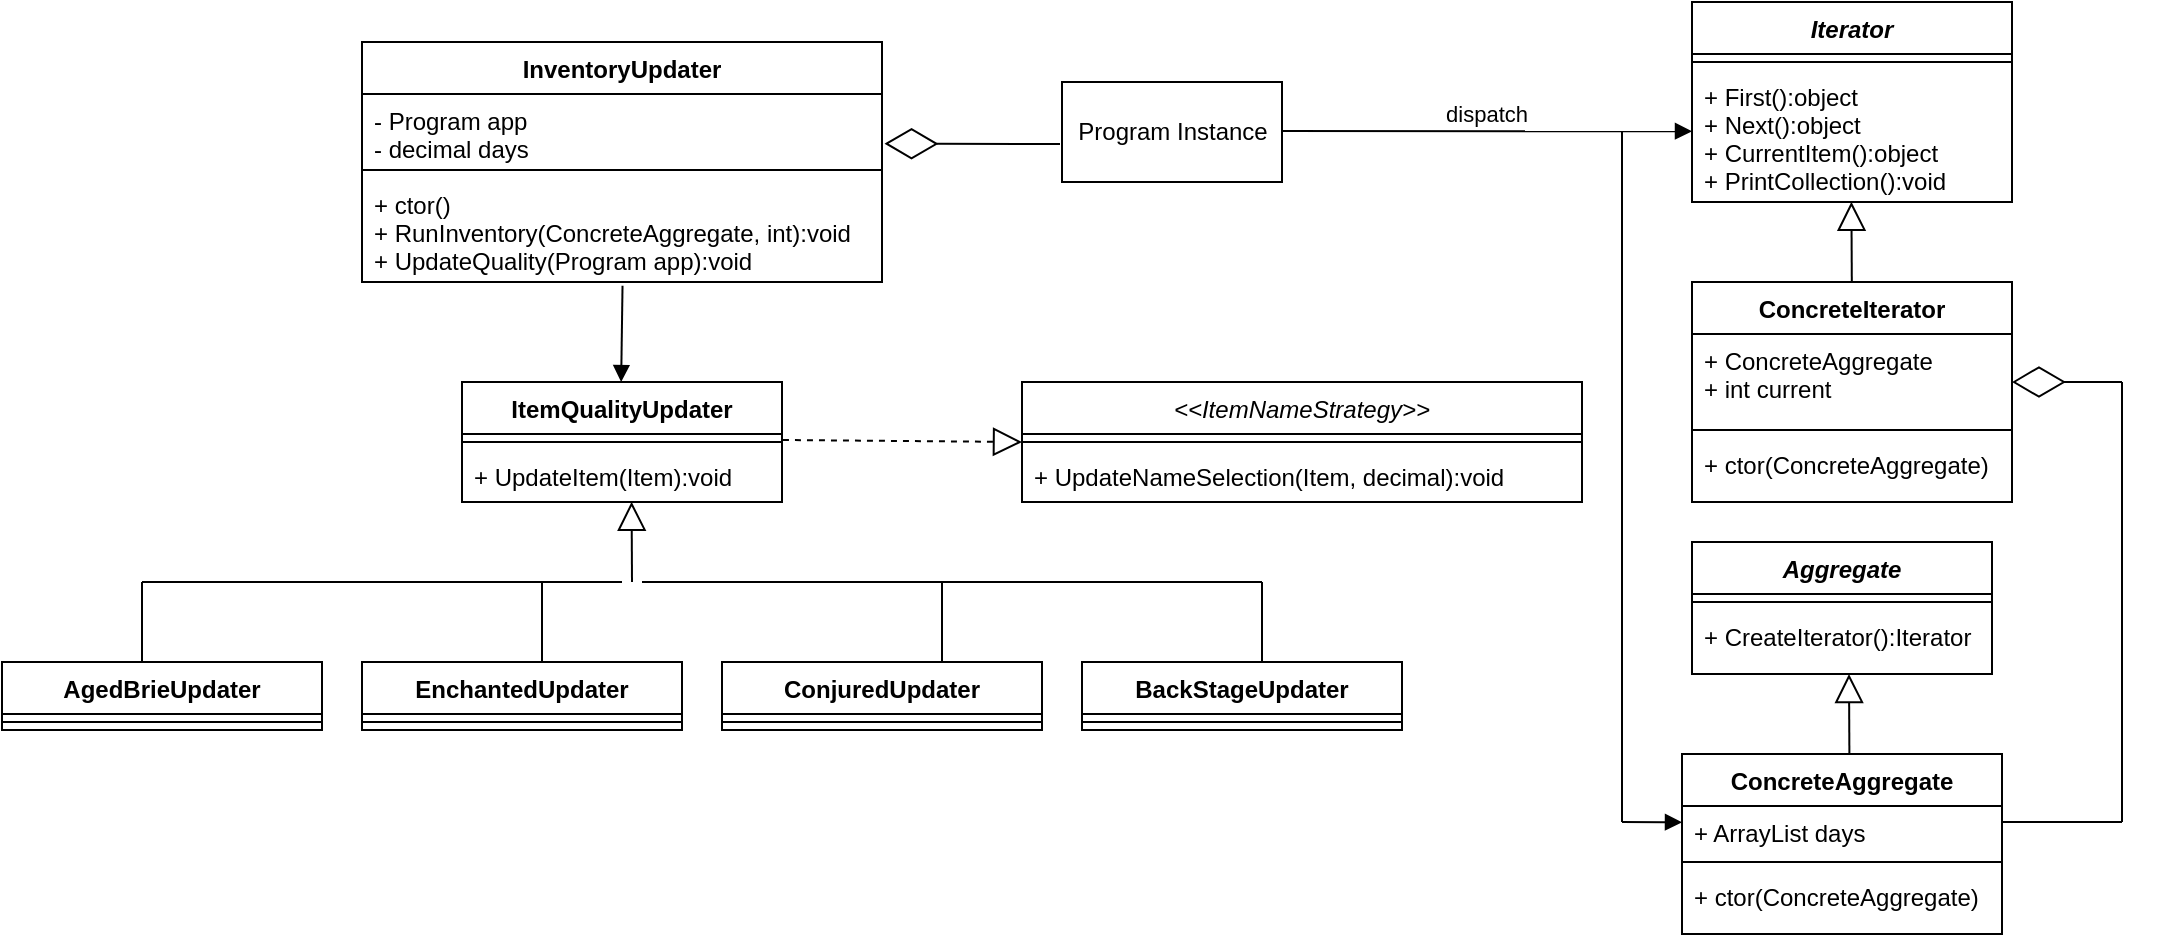 <mxfile version="13.6.0" type="device"><diagram name="Page-1" id="929967ad-93f9-6ef4-fab6-5d389245f69c"><mxGraphModel dx="3426.5" dy="896" grid="1" gridSize="10" guides="1" tooltips="1" connect="1" arrows="1" fold="1" page="1" pageScale="1.5" pageWidth="1169" pageHeight="826" background="none" math="0" shadow="0"><root><mxCell id="0" style=";html=1;"/><mxCell id="1" style=";html=1;" parent="0"/><mxCell id="CHT-XVDGqHUnLjQ5-N5q-19" value="" style="endArrow=block;dashed=1;endFill=0;endSize=12;html=1;exitX=1.003;exitY=0.375;exitDx=0;exitDy=0;exitPerimeter=0;" edge="1" parent="1" source="CHT-XVDGqHUnLjQ5-N5q-6"><mxGeometry width="160" relative="1" as="geometry"><mxPoint x="430" y="249.66" as="sourcePoint"/><mxPoint x="320" y="250" as="targetPoint"/></mxGeometry></mxCell><mxCell id="CHT-XVDGqHUnLjQ5-N5q-8" value="AgedBrieUpdater" style="swimlane;fontStyle=1;align=center;verticalAlign=top;childLayout=stackLayout;horizontal=1;startSize=26;horizontalStack=0;resizeParent=1;resizeParentMax=0;resizeLast=0;collapsible=1;marginBottom=0;" vertex="1" parent="1"><mxGeometry x="-190" y="360" width="160" height="34" as="geometry"/></mxCell><mxCell id="CHT-XVDGqHUnLjQ5-N5q-9" value="" style="line;strokeWidth=1;fillColor=none;align=left;verticalAlign=middle;spacingTop=-1;spacingLeft=3;spacingRight=3;rotatable=0;labelPosition=right;points=[];portConstraint=eastwest;" vertex="1" parent="CHT-XVDGqHUnLjQ5-N5q-8"><mxGeometry y="26" width="160" height="8" as="geometry"/></mxCell><mxCell id="CHT-XVDGqHUnLjQ5-N5q-11" value="EnchantedUpdater" style="swimlane;fontStyle=1;align=center;verticalAlign=top;childLayout=stackLayout;horizontal=1;startSize=26;horizontalStack=0;resizeParent=1;resizeParentMax=0;resizeLast=0;collapsible=1;marginBottom=0;" vertex="1" parent="1"><mxGeometry x="-10" y="360" width="160" height="34" as="geometry"/></mxCell><mxCell id="CHT-XVDGqHUnLjQ5-N5q-12" value="" style="line;strokeWidth=1;fillColor=none;align=left;verticalAlign=middle;spacingTop=-1;spacingLeft=3;spacingRight=3;rotatable=0;labelPosition=right;points=[];portConstraint=eastwest;" vertex="1" parent="CHT-XVDGqHUnLjQ5-N5q-11"><mxGeometry y="26" width="160" height="8" as="geometry"/></mxCell><mxCell id="CHT-XVDGqHUnLjQ5-N5q-14" value="ConjuredUpdater" style="swimlane;fontStyle=1;align=center;verticalAlign=top;childLayout=stackLayout;horizontal=1;startSize=26;horizontalStack=0;resizeParent=1;resizeParentMax=0;resizeLast=0;collapsible=1;marginBottom=0;" vertex="1" parent="1"><mxGeometry x="170" y="360" width="160" height="34" as="geometry"/></mxCell><mxCell id="CHT-XVDGqHUnLjQ5-N5q-15" value="" style="line;strokeWidth=1;fillColor=none;align=left;verticalAlign=middle;spacingTop=-1;spacingLeft=3;spacingRight=3;rotatable=0;labelPosition=right;points=[];portConstraint=eastwest;" vertex="1" parent="CHT-XVDGqHUnLjQ5-N5q-14"><mxGeometry y="26" width="160" height="8" as="geometry"/></mxCell><mxCell id="CHT-XVDGqHUnLjQ5-N5q-20" value="BackStageUpdater" style="swimlane;fontStyle=1;align=center;verticalAlign=top;childLayout=stackLayout;horizontal=1;startSize=26;horizontalStack=0;resizeParent=1;resizeParentMax=0;resizeLast=0;collapsible=1;marginBottom=0;" vertex="1" parent="1"><mxGeometry x="350" y="360" width="160" height="34" as="geometry"/></mxCell><mxCell id="CHT-XVDGqHUnLjQ5-N5q-21" value="" style="line;strokeWidth=1;fillColor=none;align=left;verticalAlign=middle;spacingTop=-1;spacingLeft=3;spacingRight=3;rotatable=0;labelPosition=right;points=[];portConstraint=eastwest;" vertex="1" parent="CHT-XVDGqHUnLjQ5-N5q-20"><mxGeometry y="26" width="160" height="8" as="geometry"/></mxCell><mxCell id="CHT-XVDGqHUnLjQ5-N5q-23" value="" style="endArrow=block;endFill=0;endSize=12;html=1;entryX=0.53;entryY=0.995;entryDx=0;entryDy=0;entryPerimeter=0;" edge="1" parent="1" target="CHT-XVDGqHUnLjQ5-N5q-7"><mxGeometry width="160" relative="1" as="geometry"><mxPoint x="125" y="320" as="sourcePoint"/><mxPoint x="350" y="320" as="targetPoint"/></mxGeometry></mxCell><mxCell id="CHT-XVDGqHUnLjQ5-N5q-5" value="ItemQualityUpdater" style="swimlane;fontStyle=1;align=center;verticalAlign=top;childLayout=stackLayout;horizontal=1;startSize=26;horizontalStack=0;resizeParent=1;resizeParentMax=0;resizeLast=0;collapsible=1;marginBottom=0;" vertex="1" parent="1"><mxGeometry x="40" y="220" width="160" height="60" as="geometry"/></mxCell><mxCell id="CHT-XVDGqHUnLjQ5-N5q-6" value="" style="line;strokeWidth=1;fillColor=none;align=left;verticalAlign=middle;spacingTop=-1;spacingLeft=3;spacingRight=3;rotatable=0;labelPosition=right;points=[];portConstraint=eastwest;" vertex="1" parent="CHT-XVDGqHUnLjQ5-N5q-5"><mxGeometry y="26" width="160" height="8" as="geometry"/></mxCell><mxCell id="CHT-XVDGqHUnLjQ5-N5q-7" value="+ UpdateItem(Item):void" style="text;strokeColor=none;fillColor=none;align=left;verticalAlign=top;spacingLeft=4;spacingRight=4;overflow=hidden;rotatable=0;points=[[0,0.5],[1,0.5]];portConstraint=eastwest;" vertex="1" parent="CHT-XVDGqHUnLjQ5-N5q-5"><mxGeometry y="34" width="160" height="26" as="geometry"/></mxCell><mxCell id="CHT-XVDGqHUnLjQ5-N5q-24" value="" style="html=1;verticalAlign=bottom;endArrow=none;endSize=8;endFill=0;" edge="1" parent="1"><mxGeometry relative="1" as="geometry"><mxPoint x="120" y="320" as="sourcePoint"/><mxPoint x="-120" y="320" as="targetPoint"/></mxGeometry></mxCell><mxCell id="CHT-XVDGqHUnLjQ5-N5q-25" value="" style="html=1;verticalAlign=bottom;endArrow=none;endSize=8;endFill=0;" edge="1" parent="1"><mxGeometry relative="1" as="geometry"><mxPoint x="440" y="320" as="sourcePoint"/><mxPoint x="130" y="320" as="targetPoint"/></mxGeometry></mxCell><mxCell id="CHT-XVDGqHUnLjQ5-N5q-27" value="" style="html=1;verticalAlign=bottom;endArrow=none;endSize=8;endFill=0;" edge="1" parent="1"><mxGeometry relative="1" as="geometry"><mxPoint x="-120" y="320" as="sourcePoint"/><mxPoint x="-120" y="360" as="targetPoint"/></mxGeometry></mxCell><mxCell id="CHT-XVDGqHUnLjQ5-N5q-28" value="" style="html=1;verticalAlign=bottom;endArrow=none;endSize=8;endFill=0;" edge="1" parent="1"><mxGeometry relative="1" as="geometry"><mxPoint x="80" y="320" as="sourcePoint"/><mxPoint x="80" y="360.0" as="targetPoint"/></mxGeometry></mxCell><mxCell id="CHT-XVDGqHUnLjQ5-N5q-29" value="" style="html=1;verticalAlign=bottom;endArrow=none;endSize=8;endFill=0;" edge="1" parent="1"><mxGeometry relative="1" as="geometry"><mxPoint x="280" y="320" as="sourcePoint"/><mxPoint x="280" y="360.0" as="targetPoint"/></mxGeometry></mxCell><mxCell id="CHT-XVDGqHUnLjQ5-N5q-30" value="" style="html=1;verticalAlign=bottom;endArrow=none;endSize=8;endFill=0;" edge="1" parent="1"><mxGeometry relative="1" as="geometry"><mxPoint x="440" y="320" as="sourcePoint"/><mxPoint x="440" y="360.0" as="targetPoint"/></mxGeometry></mxCell><mxCell id="CHT-XVDGqHUnLjQ5-N5q-38" value="" style="html=1;verticalAlign=bottom;endArrow=block;exitX=0.501;exitY=1.036;exitDx=0;exitDy=0;exitPerimeter=0;" edge="1" parent="1" source="CHT-XVDGqHUnLjQ5-N5q-37"><mxGeometry width="80" relative="1" as="geometry"><mxPoint x="120" y="160" as="sourcePoint"/><mxPoint x="119.58" y="220" as="targetPoint"/></mxGeometry></mxCell><mxCell id="CHT-XVDGqHUnLjQ5-N5q-34" value="InventoryUpdater" style="swimlane;fontStyle=1;align=center;verticalAlign=top;childLayout=stackLayout;horizontal=1;startSize=26;horizontalStack=0;resizeParent=1;resizeParentMax=0;resizeLast=0;collapsible=1;marginBottom=0;" vertex="1" parent="1"><mxGeometry x="-10" y="50" width="260" height="120" as="geometry"/></mxCell><mxCell id="CHT-XVDGqHUnLjQ5-N5q-35" value="- Program app&#10;- decimal days" style="text;strokeColor=none;fillColor=none;align=left;verticalAlign=top;spacingLeft=4;spacingRight=4;overflow=hidden;rotatable=0;points=[[0,0.5],[1,0.5]];portConstraint=eastwest;" vertex="1" parent="CHT-XVDGqHUnLjQ5-N5q-34"><mxGeometry y="26" width="260" height="34" as="geometry"/></mxCell><mxCell id="CHT-XVDGqHUnLjQ5-N5q-36" value="" style="line;strokeWidth=1;fillColor=none;align=left;verticalAlign=middle;spacingTop=-1;spacingLeft=3;spacingRight=3;rotatable=0;labelPosition=right;points=[];portConstraint=eastwest;" vertex="1" parent="CHT-XVDGqHUnLjQ5-N5q-34"><mxGeometry y="60" width="260" height="8" as="geometry"/></mxCell><mxCell id="CHT-XVDGqHUnLjQ5-N5q-37" value="+ ctor()&#10;+ RunInventory(ConcreteAggregate, int):void&#10;+ UpdateQuality(Program app):void" style="text;strokeColor=none;fillColor=none;align=left;verticalAlign=top;spacingLeft=4;spacingRight=4;overflow=hidden;rotatable=0;points=[[0,0.5],[1,0.5]];portConstraint=eastwest;" vertex="1" parent="CHT-XVDGqHUnLjQ5-N5q-34"><mxGeometry y="68" width="260" height="52" as="geometry"/></mxCell><mxCell id="CHT-XVDGqHUnLjQ5-N5q-1" value="&lt;&lt;ItemNameStrategy&gt;&gt;" style="swimlane;fontStyle=2;align=center;verticalAlign=top;childLayout=stackLayout;horizontal=1;startSize=26;horizontalStack=0;resizeParent=1;resizeParentMax=0;resizeLast=0;collapsible=1;marginBottom=0;" vertex="1" parent="1"><mxGeometry x="320" y="220" width="280" height="60" as="geometry"/></mxCell><mxCell id="CHT-XVDGqHUnLjQ5-N5q-3" value="" style="line;strokeWidth=1;fillColor=none;align=left;verticalAlign=middle;spacingTop=-1;spacingLeft=3;spacingRight=3;rotatable=0;labelPosition=right;points=[];portConstraint=eastwest;" vertex="1" parent="CHT-XVDGqHUnLjQ5-N5q-1"><mxGeometry y="26" width="280" height="8" as="geometry"/></mxCell><mxCell id="CHT-XVDGqHUnLjQ5-N5q-4" value="+ UpdateNameSelection(Item, decimal):void" style="text;strokeColor=none;fillColor=none;align=left;verticalAlign=top;spacingLeft=4;spacingRight=4;overflow=hidden;rotatable=0;points=[[0,0.5],[1,0.5]];portConstraint=eastwest;" vertex="1" parent="CHT-XVDGqHUnLjQ5-N5q-1"><mxGeometry y="34" width="280" height="26" as="geometry"/></mxCell><mxCell id="CHT-XVDGqHUnLjQ5-N5q-61" value="" style="endArrow=block;endFill=0;endSize=12;html=1;entryX=0.53;entryY=0.995;entryDx=0;entryDy=0;entryPerimeter=0;" edge="1" parent="1"><mxGeometry width="160" relative="1" as="geometry"><mxPoint x="734.91" y="170.0" as="sourcePoint"/><mxPoint x="734.71" y="129.87" as="targetPoint"/></mxGeometry></mxCell><mxCell id="CHT-XVDGqHUnLjQ5-N5q-71" value="" style="endArrow=block;endFill=0;endSize=12;html=1;entryX=0.53;entryY=0.995;entryDx=0;entryDy=0;entryPerimeter=0;" edge="1" parent="1"><mxGeometry width="160" relative="1" as="geometry"><mxPoint x="733.7" y="406.13" as="sourcePoint"/><mxPoint x="733.5" y="366.0" as="targetPoint"/></mxGeometry></mxCell><mxCell id="CHT-XVDGqHUnLjQ5-N5q-73" value="Program Instance" style="html=1;" vertex="1" parent="1"><mxGeometry x="340" y="70" width="110" height="50" as="geometry"/></mxCell><mxCell id="CHT-XVDGqHUnLjQ5-N5q-74" value="" style="endArrow=diamondThin;endFill=0;endSize=24;html=1;" edge="1" parent="1"><mxGeometry width="160" relative="1" as="geometry"><mxPoint x="339" y="101" as="sourcePoint"/><mxPoint x="251.28" y="100.85" as="targetPoint"/></mxGeometry></mxCell><mxCell id="CHT-XVDGqHUnLjQ5-N5q-75" value="" style="endArrow=diamondThin;endFill=0;endSize=24;html=1;" edge="1" parent="1"><mxGeometry width="160" relative="1" as="geometry"><mxPoint x="870" y="220" as="sourcePoint"/><mxPoint x="815" y="220" as="targetPoint"/></mxGeometry></mxCell><mxCell id="CHT-XVDGqHUnLjQ5-N5q-76" value="" style="endArrow=none;endFill=0;endSize=24;html=1;" edge="1" parent="1"><mxGeometry width="160" relative="1" as="geometry"><mxPoint x="870" y="220" as="sourcePoint"/><mxPoint x="870" y="440" as="targetPoint"/></mxGeometry></mxCell><mxCell id="CHT-XVDGqHUnLjQ5-N5q-77" value="" style="endArrow=none;endFill=0;endSize=24;html=1;" edge="1" parent="1"><mxGeometry width="160" relative="1" as="geometry"><mxPoint x="870" y="440" as="sourcePoint"/><mxPoint x="810" y="440" as="targetPoint"/></mxGeometry></mxCell><mxCell id="CHT-XVDGqHUnLjQ5-N5q-57" value="ConcreteIterator" style="swimlane;fontStyle=1;align=center;verticalAlign=top;childLayout=stackLayout;horizontal=1;startSize=26;horizontalStack=0;resizeParent=1;resizeParentMax=0;resizeLast=0;collapsible=1;marginBottom=0;" vertex="1" parent="1"><mxGeometry x="655" y="170" width="160" height="110" as="geometry"/></mxCell><mxCell id="CHT-XVDGqHUnLjQ5-N5q-58" value="+ ConcreteAggregate&#10;+ int current" style="text;strokeColor=none;fillColor=none;align=left;verticalAlign=top;spacingLeft=4;spacingRight=4;overflow=hidden;rotatable=0;points=[[0,0.5],[1,0.5]];portConstraint=eastwest;" vertex="1" parent="CHT-XVDGqHUnLjQ5-N5q-57"><mxGeometry y="26" width="160" height="44" as="geometry"/></mxCell><mxCell id="CHT-XVDGqHUnLjQ5-N5q-59" value="" style="line;strokeWidth=1;fillColor=none;align=left;verticalAlign=middle;spacingTop=-1;spacingLeft=3;spacingRight=3;rotatable=0;labelPosition=right;points=[];portConstraint=eastwest;" vertex="1" parent="CHT-XVDGqHUnLjQ5-N5q-57"><mxGeometry y="70" width="160" height="8" as="geometry"/></mxCell><mxCell id="CHT-XVDGqHUnLjQ5-N5q-60" value="+ ctor(ConcreteAggregate)" style="text;strokeColor=none;fillColor=none;align=left;verticalAlign=top;spacingLeft=4;spacingRight=4;overflow=hidden;rotatable=0;points=[[0,0.5],[1,0.5]];portConstraint=eastwest;" vertex="1" parent="CHT-XVDGqHUnLjQ5-N5q-57"><mxGeometry y="78" width="160" height="32" as="geometry"/></mxCell><mxCell id="CHT-XVDGqHUnLjQ5-N5q-53" value="Iterator" style="swimlane;fontStyle=3;align=center;verticalAlign=top;childLayout=stackLayout;horizontal=1;startSize=26;horizontalStack=0;resizeParent=1;resizeParentMax=0;resizeLast=0;collapsible=1;marginBottom=0;" vertex="1" parent="1"><mxGeometry x="655" y="30" width="160" height="100" as="geometry"/></mxCell><mxCell id="CHT-XVDGqHUnLjQ5-N5q-55" value="" style="line;strokeWidth=1;fillColor=none;align=left;verticalAlign=middle;spacingTop=-1;spacingLeft=3;spacingRight=3;rotatable=0;labelPosition=right;points=[];portConstraint=eastwest;" vertex="1" parent="CHT-XVDGqHUnLjQ5-N5q-53"><mxGeometry y="26" width="160" height="8" as="geometry"/></mxCell><mxCell id="CHT-XVDGqHUnLjQ5-N5q-56" value="+ First():object&#10;+ Next():object&#10;+ CurrentItem():object&#10;+ PrintCollection():void" style="text;strokeColor=none;fillColor=none;align=left;verticalAlign=top;spacingLeft=4;spacingRight=4;overflow=hidden;rotatable=0;points=[[0,0.5],[1,0.5]];portConstraint=eastwest;" vertex="1" parent="CHT-XVDGqHUnLjQ5-N5q-53"><mxGeometry y="34" width="160" height="66" as="geometry"/></mxCell><mxCell id="CHT-XVDGqHUnLjQ5-N5q-62" value="ConcreteAggregate" style="swimlane;fontStyle=1;align=center;verticalAlign=top;childLayout=stackLayout;horizontal=1;startSize=26;horizontalStack=0;resizeParent=1;resizeParentMax=0;resizeLast=0;collapsible=1;marginBottom=0;" vertex="1" parent="1"><mxGeometry x="650" y="406" width="160" height="90" as="geometry"/></mxCell><mxCell id="CHT-XVDGqHUnLjQ5-N5q-63" value="+ ArrayList days" style="text;strokeColor=none;fillColor=none;align=left;verticalAlign=top;spacingLeft=4;spacingRight=4;overflow=hidden;rotatable=0;points=[[0,0.5],[1,0.5]];portConstraint=eastwest;" vertex="1" parent="CHT-XVDGqHUnLjQ5-N5q-62"><mxGeometry y="26" width="160" height="24" as="geometry"/></mxCell><mxCell id="CHT-XVDGqHUnLjQ5-N5q-64" value="" style="line;strokeWidth=1;fillColor=none;align=left;verticalAlign=middle;spacingTop=-1;spacingLeft=3;spacingRight=3;rotatable=0;labelPosition=right;points=[];portConstraint=eastwest;" vertex="1" parent="CHT-XVDGqHUnLjQ5-N5q-62"><mxGeometry y="50" width="160" height="8" as="geometry"/></mxCell><mxCell id="CHT-XVDGqHUnLjQ5-N5q-65" value="+ ctor(ConcreteAggregate)" style="text;strokeColor=none;fillColor=none;align=left;verticalAlign=top;spacingLeft=4;spacingRight=4;overflow=hidden;rotatable=0;points=[[0,0.5],[1,0.5]];portConstraint=eastwest;" vertex="1" parent="CHT-XVDGqHUnLjQ5-N5q-62"><mxGeometry y="58" width="160" height="32" as="geometry"/></mxCell><mxCell id="CHT-XVDGqHUnLjQ5-N5q-67" value="Aggregate" style="swimlane;fontStyle=3;align=center;verticalAlign=top;childLayout=stackLayout;horizontal=1;startSize=26;horizontalStack=0;resizeParent=1;resizeParentMax=0;resizeLast=0;collapsible=1;marginBottom=0;" vertex="1" parent="1"><mxGeometry x="655" y="300" width="150" height="66" as="geometry"/></mxCell><mxCell id="CHT-XVDGqHUnLjQ5-N5q-69" value="" style="line;strokeWidth=1;fillColor=none;align=left;verticalAlign=middle;spacingTop=-1;spacingLeft=3;spacingRight=3;rotatable=0;labelPosition=right;points=[];portConstraint=eastwest;" vertex="1" parent="CHT-XVDGqHUnLjQ5-N5q-67"><mxGeometry y="26" width="150" height="8" as="geometry"/></mxCell><mxCell id="CHT-XVDGqHUnLjQ5-N5q-70" value="+ CreateIterator():Iterator" style="text;strokeColor=none;fillColor=none;align=left;verticalAlign=top;spacingLeft=4;spacingRight=4;overflow=hidden;rotatable=0;points=[[0,0.5],[1,0.5]];portConstraint=eastwest;" vertex="1" parent="CHT-XVDGqHUnLjQ5-N5q-67"><mxGeometry y="34" width="150" height="32" as="geometry"/></mxCell><mxCell id="CHT-XVDGqHUnLjQ5-N5q-78" value="dispatch" style="html=1;verticalAlign=bottom;endArrow=block;entryX=0;entryY=0.464;entryDx=0;entryDy=0;entryPerimeter=0;" edge="1" parent="1" target="CHT-XVDGqHUnLjQ5-N5q-56"><mxGeometry width="80" relative="1" as="geometry"><mxPoint x="450" y="94.5" as="sourcePoint"/><mxPoint x="530" y="94.5" as="targetPoint"/></mxGeometry></mxCell><mxCell id="CHT-XVDGqHUnLjQ5-N5q-79" value="" style="html=1;verticalAlign=bottom;endArrow=none;endFill=0;" edge="1" parent="1"><mxGeometry x="-1" y="132" width="80" relative="1" as="geometry"><mxPoint x="620" y="95" as="sourcePoint"/><mxPoint x="620" y="440" as="targetPoint"/><mxPoint x="-2" y="-20" as="offset"/></mxGeometry></mxCell><mxCell id="CHT-XVDGqHUnLjQ5-N5q-81" value="" style="html=1;verticalAlign=bottom;endArrow=block;entryX=0;entryY=0.464;entryDx=0;entryDy=0;entryPerimeter=0;" edge="1" parent="1"><mxGeometry width="80" relative="1" as="geometry"><mxPoint x="620" y="440" as="sourcePoint"/><mxPoint x="650" y="440.124" as="targetPoint"/></mxGeometry></mxCell></root></mxGraphModel></diagram></mxfile>